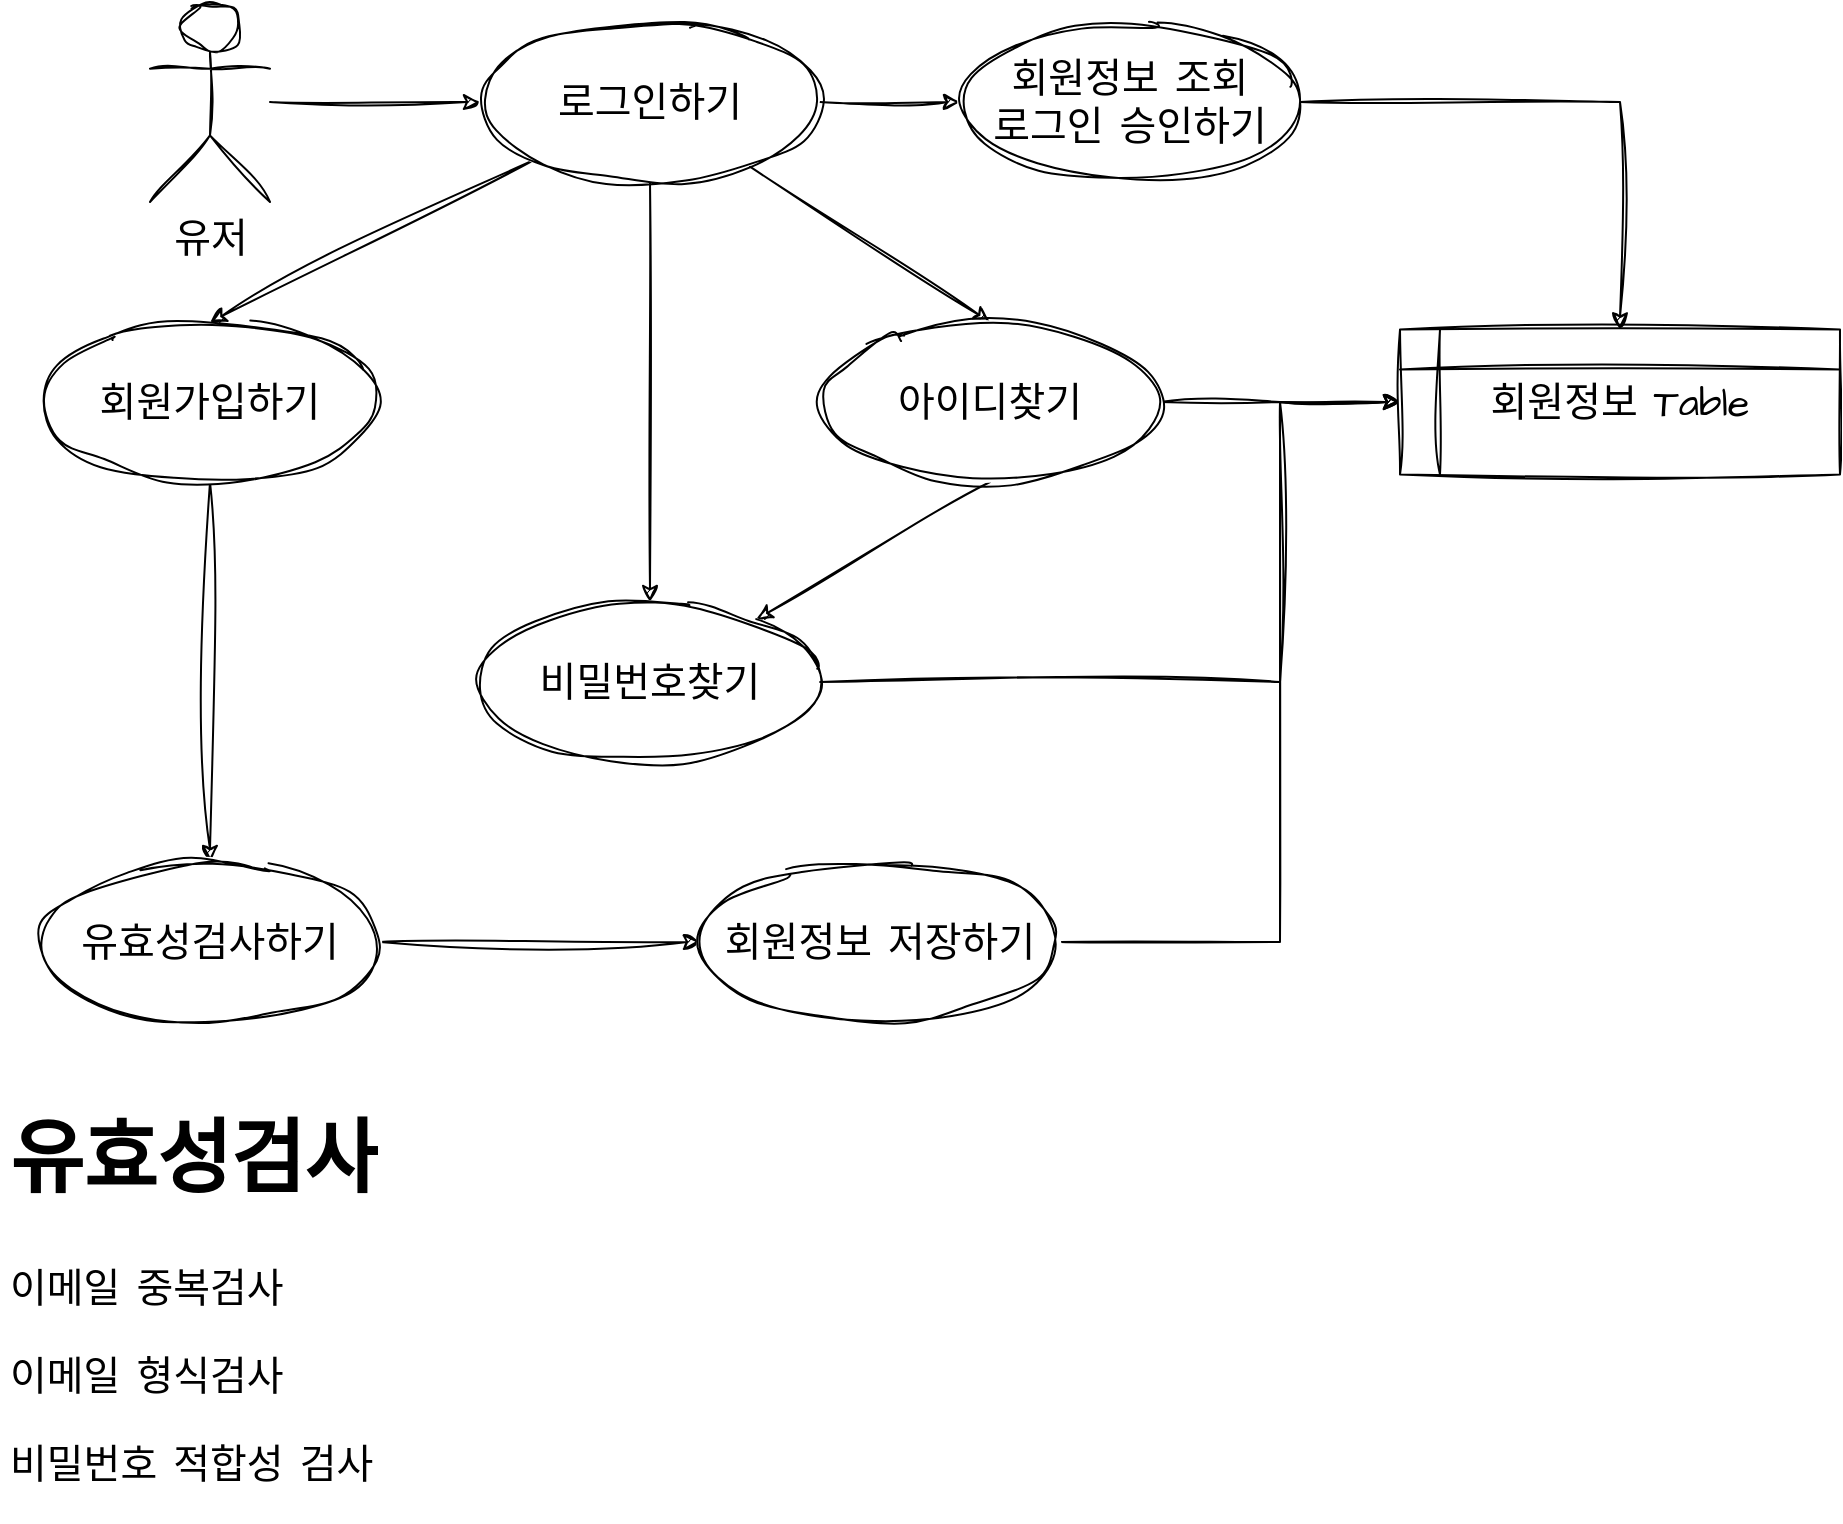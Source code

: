 <mxfile version="21.3.5" type="device">
  <diagram name="페이지-1" id="v8gAP7SF7ii9CqW_IZV0">
    <mxGraphModel dx="1434" dy="756" grid="1" gridSize="10" guides="1" tooltips="1" connect="1" arrows="1" fold="1" page="1" pageScale="1" pageWidth="4681" pageHeight="3300" math="0" shadow="0">
      <root>
        <mxCell id="0" />
        <mxCell id="1" parent="0" />
        <mxCell id="AGN22Ck_plt4T5X-b5eW-6" style="edgeStyle=orthogonalEdgeStyle;rounded=0;sketch=1;hachureGap=4;jiggle=2;curveFitting=1;orthogonalLoop=1;jettySize=auto;html=1;fontFamily=Architects Daughter;fontSource=https%3A%2F%2Ffonts.googleapis.com%2Fcss%3Ffamily%3DArchitects%2BDaughter;fontSize=16;" edge="1" parent="1" source="AGN22Ck_plt4T5X-b5eW-1" target="AGN22Ck_plt4T5X-b5eW-4">
          <mxGeometry relative="1" as="geometry" />
        </mxCell>
        <mxCell id="AGN22Ck_plt4T5X-b5eW-1" value="유저" style="shape=umlActor;verticalLabelPosition=bottom;verticalAlign=top;html=1;outlineConnect=0;hachureGap=4;fontFamily=Architects Daughter;fontSource=https%3A%2F%2Ffonts.googleapis.com%2Fcss%3Ffamily%3DArchitects%2BDaughter;fontSize=20;sketch=1;curveFitting=1;jiggle=2;" vertex="1" parent="1">
          <mxGeometry x="195" y="190" width="60" height="100" as="geometry" />
        </mxCell>
        <mxCell id="AGN22Ck_plt4T5X-b5eW-11" style="rounded=0;sketch=1;hachureGap=4;jiggle=2;curveFitting=1;orthogonalLoop=1;jettySize=auto;html=1;fontFamily=Architects Daughter;fontSource=https%3A%2F%2Ffonts.googleapis.com%2Fcss%3Ffamily%3DArchitects%2BDaughter;fontSize=16;entryX=0.5;entryY=0;entryDx=0;entryDy=0;" edge="1" parent="1" source="AGN22Ck_plt4T5X-b5eW-4" target="AGN22Ck_plt4T5X-b5eW-7">
          <mxGeometry relative="1" as="geometry" />
        </mxCell>
        <mxCell id="AGN22Ck_plt4T5X-b5eW-12" style="rounded=0;sketch=1;hachureGap=4;jiggle=2;curveFitting=1;orthogonalLoop=1;jettySize=auto;html=1;fontFamily=Architects Daughter;fontSource=https%3A%2F%2Ffonts.googleapis.com%2Fcss%3Ffamily%3DArchitects%2BDaughter;fontSize=16;entryX=0.5;entryY=0;entryDx=0;entryDy=0;" edge="1" parent="1" source="AGN22Ck_plt4T5X-b5eW-4" target="AGN22Ck_plt4T5X-b5eW-9">
          <mxGeometry relative="1" as="geometry" />
        </mxCell>
        <mxCell id="AGN22Ck_plt4T5X-b5eW-14" style="rounded=0;sketch=1;hachureGap=4;jiggle=2;curveFitting=1;orthogonalLoop=1;jettySize=auto;html=1;fontFamily=Architects Daughter;fontSource=https%3A%2F%2Ffonts.googleapis.com%2Fcss%3Ffamily%3DArchitects%2BDaughter;fontSize=16;exitX=0.5;exitY=1;exitDx=0;exitDy=0;" edge="1" parent="1" source="AGN22Ck_plt4T5X-b5eW-4" target="AGN22Ck_plt4T5X-b5eW-10">
          <mxGeometry relative="1" as="geometry" />
        </mxCell>
        <mxCell id="AGN22Ck_plt4T5X-b5eW-25" style="edgeStyle=orthogonalEdgeStyle;rounded=0;sketch=1;hachureGap=4;jiggle=2;curveFitting=1;orthogonalLoop=1;jettySize=auto;html=1;fontFamily=Architects Daughter;fontSource=https%3A%2F%2Ffonts.googleapis.com%2Fcss%3Ffamily%3DArchitects%2BDaughter;fontSize=16;" edge="1" parent="1" source="AGN22Ck_plt4T5X-b5eW-4" target="AGN22Ck_plt4T5X-b5eW-24">
          <mxGeometry relative="1" as="geometry" />
        </mxCell>
        <mxCell id="AGN22Ck_plt4T5X-b5eW-4" value="로그인하기" style="ellipse;whiteSpace=wrap;html=1;hachureGap=4;fontFamily=Architects Daughter;fontSource=https%3A%2F%2Ffonts.googleapis.com%2Fcss%3Ffamily%3DArchitects%2BDaughter;fontSize=20;sketch=1;curveFitting=1;jiggle=2;" vertex="1" parent="1">
          <mxGeometry x="360" y="200" width="170" height="80" as="geometry" />
        </mxCell>
        <mxCell id="AGN22Ck_plt4T5X-b5eW-18" style="edgeStyle=orthogonalEdgeStyle;rounded=0;sketch=1;hachureGap=4;jiggle=2;curveFitting=1;orthogonalLoop=1;jettySize=auto;html=1;entryX=0.5;entryY=0;entryDx=0;entryDy=0;fontFamily=Architects Daughter;fontSource=https%3A%2F%2Ffonts.googleapis.com%2Fcss%3Ffamily%3DArchitects%2BDaughter;fontSize=16;" edge="1" parent="1" source="AGN22Ck_plt4T5X-b5eW-7" target="AGN22Ck_plt4T5X-b5eW-16">
          <mxGeometry relative="1" as="geometry" />
        </mxCell>
        <mxCell id="AGN22Ck_plt4T5X-b5eW-7" value="회원가입하기" style="ellipse;whiteSpace=wrap;html=1;sketch=1;hachureGap=4;jiggle=2;curveFitting=1;fontFamily=Architects Daughter;fontSource=https%3A%2F%2Ffonts.googleapis.com%2Fcss%3Ffamily%3DArchitects%2BDaughter;fontSize=20;" vertex="1" parent="1">
          <mxGeometry x="140" y="350" width="170" height="80" as="geometry" />
        </mxCell>
        <mxCell id="AGN22Ck_plt4T5X-b5eW-13" style="rounded=0;sketch=1;hachureGap=4;jiggle=2;curveFitting=1;orthogonalLoop=1;jettySize=auto;html=1;fontFamily=Architects Daughter;fontSource=https%3A%2F%2Ffonts.googleapis.com%2Fcss%3Ffamily%3DArchitects%2BDaughter;fontSize=16;exitX=0.5;exitY=1;exitDx=0;exitDy=0;" edge="1" parent="1" source="AGN22Ck_plt4T5X-b5eW-9" target="AGN22Ck_plt4T5X-b5eW-10">
          <mxGeometry relative="1" as="geometry" />
        </mxCell>
        <mxCell id="AGN22Ck_plt4T5X-b5eW-27" style="edgeStyle=orthogonalEdgeStyle;rounded=0;sketch=1;hachureGap=4;jiggle=2;curveFitting=1;orthogonalLoop=1;jettySize=auto;html=1;fontFamily=Architects Daughter;fontSource=https%3A%2F%2Ffonts.googleapis.com%2Fcss%3Ffamily%3DArchitects%2BDaughter;fontSize=16;" edge="1" parent="1" source="AGN22Ck_plt4T5X-b5eW-9" target="AGN22Ck_plt4T5X-b5eW-21">
          <mxGeometry relative="1" as="geometry" />
        </mxCell>
        <mxCell id="AGN22Ck_plt4T5X-b5eW-9" value="아이디찾기" style="ellipse;whiteSpace=wrap;html=1;sketch=1;hachureGap=4;jiggle=2;curveFitting=1;fontFamily=Architects Daughter;fontSource=https%3A%2F%2Ffonts.googleapis.com%2Fcss%3Ffamily%3DArchitects%2BDaughter;fontSize=20;" vertex="1" parent="1">
          <mxGeometry x="530" y="350" width="170" height="80" as="geometry" />
        </mxCell>
        <mxCell id="AGN22Ck_plt4T5X-b5eW-28" style="edgeStyle=orthogonalEdgeStyle;rounded=0;sketch=1;hachureGap=4;jiggle=2;curveFitting=1;orthogonalLoop=1;jettySize=auto;html=1;entryX=0;entryY=0.5;entryDx=0;entryDy=0;fontFamily=Architects Daughter;fontSource=https%3A%2F%2Ffonts.googleapis.com%2Fcss%3Ffamily%3DArchitects%2BDaughter;fontSize=16;" edge="1" parent="1" source="AGN22Ck_plt4T5X-b5eW-10" target="AGN22Ck_plt4T5X-b5eW-21">
          <mxGeometry relative="1" as="geometry">
            <Array as="points">
              <mxPoint x="760" y="530" />
              <mxPoint x="760" y="390" />
            </Array>
          </mxGeometry>
        </mxCell>
        <mxCell id="AGN22Ck_plt4T5X-b5eW-10" value="비밀번호찾기" style="ellipse;whiteSpace=wrap;html=1;sketch=1;hachureGap=4;jiggle=2;curveFitting=1;fontFamily=Architects Daughter;fontSource=https%3A%2F%2Ffonts.googleapis.com%2Fcss%3Ffamily%3DArchitects%2BDaughter;fontSize=20;" vertex="1" parent="1">
          <mxGeometry x="360" y="490" width="170" height="80" as="geometry" />
        </mxCell>
        <mxCell id="AGN22Ck_plt4T5X-b5eW-20" style="edgeStyle=orthogonalEdgeStyle;rounded=0;sketch=1;hachureGap=4;jiggle=2;curveFitting=1;orthogonalLoop=1;jettySize=auto;html=1;fontFamily=Architects Daughter;fontSource=https%3A%2F%2Ffonts.googleapis.com%2Fcss%3Ffamily%3DArchitects%2BDaughter;fontSize=16;" edge="1" parent="1" source="AGN22Ck_plt4T5X-b5eW-16" target="AGN22Ck_plt4T5X-b5eW-19">
          <mxGeometry relative="1" as="geometry" />
        </mxCell>
        <mxCell id="AGN22Ck_plt4T5X-b5eW-16" value="유효성검사하기" style="ellipse;whiteSpace=wrap;html=1;sketch=1;hachureGap=4;jiggle=2;curveFitting=1;fontFamily=Architects Daughter;fontSource=https%3A%2F%2Ffonts.googleapis.com%2Fcss%3Ffamily%3DArchitects%2BDaughter;fontSize=20;" vertex="1" parent="1">
          <mxGeometry x="140" y="620" width="170" height="80" as="geometry" />
        </mxCell>
        <mxCell id="AGN22Ck_plt4T5X-b5eW-17" value="&lt;h1&gt;유효성검사&lt;/h1&gt;&lt;p&gt;이메일 중복검사&lt;/p&gt;&lt;p&gt;이메일 형식검사&lt;/p&gt;&lt;p&gt;비밀번호 적합성 검사&lt;/p&gt;" style="text;html=1;strokeColor=none;fillColor=none;spacing=5;spacingTop=-20;whiteSpace=wrap;overflow=hidden;rounded=0;fontSize=20;fontFamily=Architects Daughter;" vertex="1" parent="1">
          <mxGeometry x="120" y="730" width="210" height="220" as="geometry" />
        </mxCell>
        <mxCell id="AGN22Ck_plt4T5X-b5eW-22" style="edgeStyle=orthogonalEdgeStyle;rounded=0;sketch=1;hachureGap=4;jiggle=2;curveFitting=1;orthogonalLoop=1;jettySize=auto;html=1;entryX=0;entryY=0.5;entryDx=0;entryDy=0;fontFamily=Architects Daughter;fontSource=https%3A%2F%2Ffonts.googleapis.com%2Fcss%3Ffamily%3DArchitects%2BDaughter;fontSize=16;" edge="1" parent="1" source="AGN22Ck_plt4T5X-b5eW-19" target="AGN22Ck_plt4T5X-b5eW-21">
          <mxGeometry relative="1" as="geometry">
            <Array as="points">
              <mxPoint x="760" y="660" />
              <mxPoint x="760" y="390" />
            </Array>
          </mxGeometry>
        </mxCell>
        <mxCell id="AGN22Ck_plt4T5X-b5eW-19" value="회원정보 저장하기" style="ellipse;whiteSpace=wrap;html=1;sketch=1;hachureGap=4;jiggle=2;curveFitting=1;fontFamily=Architects Daughter;fontSource=https%3A%2F%2Ffonts.googleapis.com%2Fcss%3Ffamily%3DArchitects%2BDaughter;fontSize=20;" vertex="1" parent="1">
          <mxGeometry x="470" y="620" width="180" height="80" as="geometry" />
        </mxCell>
        <mxCell id="AGN22Ck_plt4T5X-b5eW-21" value="회원정보 Table" style="shape=internalStorage;whiteSpace=wrap;html=1;backgroundOutline=1;sketch=1;hachureGap=4;jiggle=2;curveFitting=1;fontFamily=Architects Daughter;fontSource=https%3A%2F%2Ffonts.googleapis.com%2Fcss%3Ffamily%3DArchitects%2BDaughter;fontSize=20;" vertex="1" parent="1">
          <mxGeometry x="820" y="353.75" width="220" height="72.5" as="geometry" />
        </mxCell>
        <mxCell id="AGN22Ck_plt4T5X-b5eW-26" style="edgeStyle=orthogonalEdgeStyle;rounded=0;sketch=1;hachureGap=4;jiggle=2;curveFitting=1;orthogonalLoop=1;jettySize=auto;html=1;fontFamily=Architects Daughter;fontSource=https%3A%2F%2Ffonts.googleapis.com%2Fcss%3Ffamily%3DArchitects%2BDaughter;fontSize=16;" edge="1" parent="1" source="AGN22Ck_plt4T5X-b5eW-24" target="AGN22Ck_plt4T5X-b5eW-21">
          <mxGeometry relative="1" as="geometry" />
        </mxCell>
        <mxCell id="AGN22Ck_plt4T5X-b5eW-24" value="회원정보 조회&lt;br&gt;로그인 승인하기" style="ellipse;whiteSpace=wrap;html=1;hachureGap=4;fontFamily=Architects Daughter;fontSource=https%3A%2F%2Ffonts.googleapis.com%2Fcss%3Ffamily%3DArchitects%2BDaughter;fontSize=20;sketch=1;curveFitting=1;jiggle=2;" vertex="1" parent="1">
          <mxGeometry x="600" y="200" width="170" height="80" as="geometry" />
        </mxCell>
      </root>
    </mxGraphModel>
  </diagram>
</mxfile>

